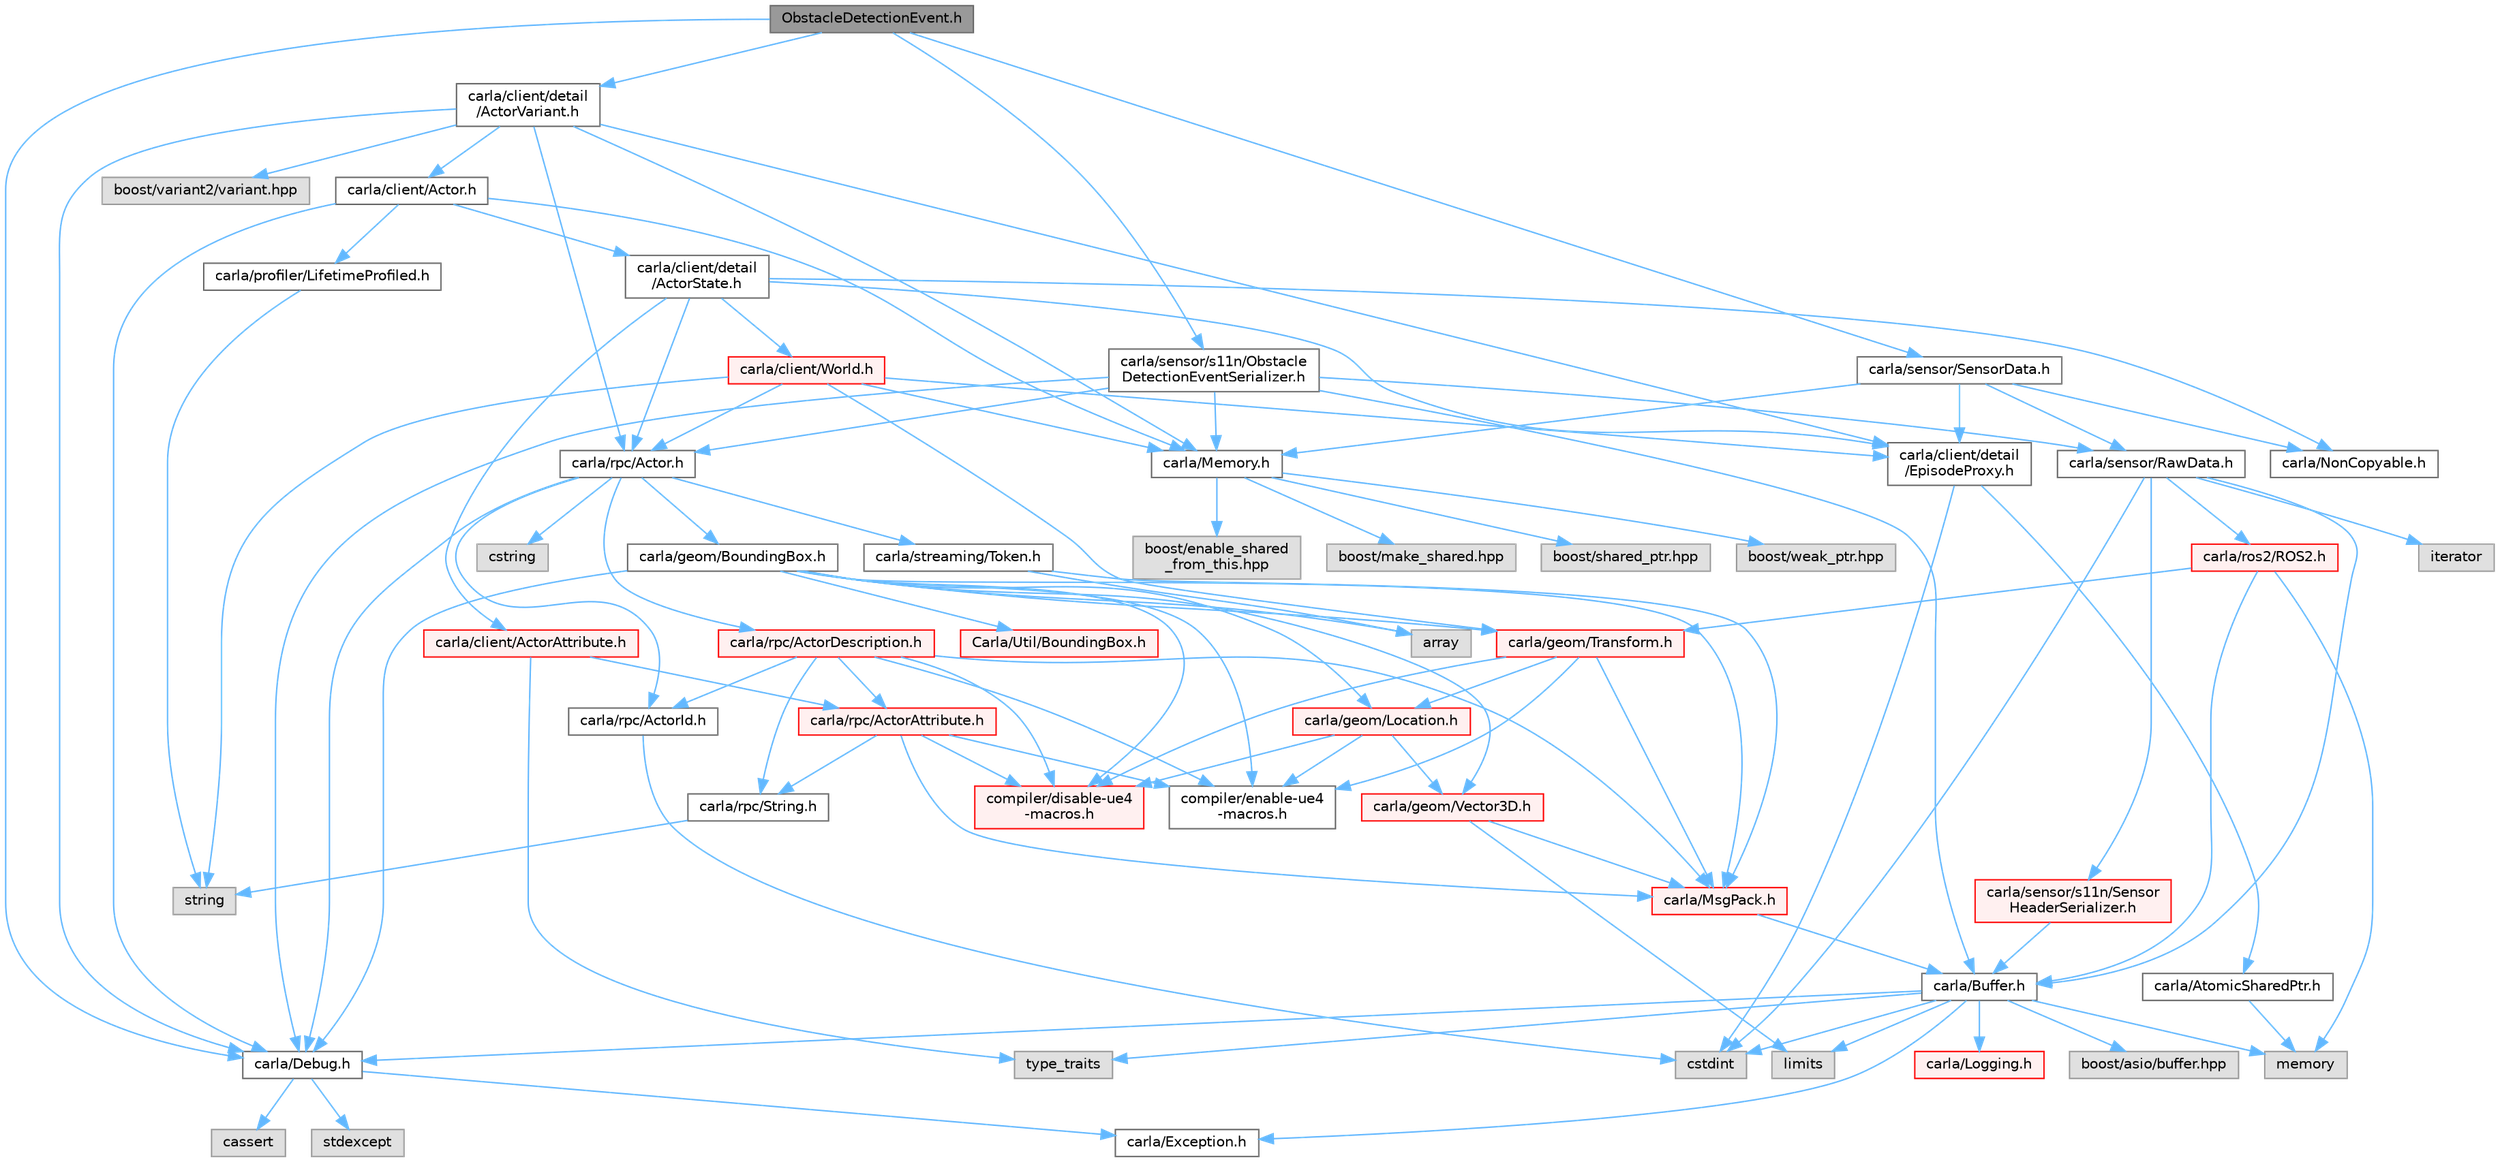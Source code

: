 digraph "ObstacleDetectionEvent.h"
{
 // INTERACTIVE_SVG=YES
 // LATEX_PDF_SIZE
  bgcolor="transparent";
  edge [fontname=Helvetica,fontsize=10,labelfontname=Helvetica,labelfontsize=10];
  node [fontname=Helvetica,fontsize=10,shape=box,height=0.2,width=0.4];
  Node1 [id="Node000001",label="ObstacleDetectionEvent.h",height=0.2,width=0.4,color="gray40", fillcolor="grey60", style="filled", fontcolor="black",tooltip=" "];
  Node1 -> Node2 [id="edge1_Node000001_Node000002",color="steelblue1",style="solid",tooltip=" "];
  Node2 [id="Node000002",label="carla/Debug.h",height=0.2,width=0.4,color="grey40", fillcolor="white", style="filled",URL="$d4/deb/Debug_8h.html",tooltip=" "];
  Node2 -> Node3 [id="edge2_Node000002_Node000003",color="steelblue1",style="solid",tooltip=" "];
  Node3 [id="Node000003",label="carla/Exception.h",height=0.2,width=0.4,color="grey40", fillcolor="white", style="filled",URL="$d8/d8a/Exception_8h.html",tooltip=" "];
  Node2 -> Node4 [id="edge3_Node000002_Node000004",color="steelblue1",style="solid",tooltip=" "];
  Node4 [id="Node000004",label="stdexcept",height=0.2,width=0.4,color="grey60", fillcolor="#E0E0E0", style="filled",tooltip=" "];
  Node2 -> Node5 [id="edge4_Node000002_Node000005",color="steelblue1",style="solid",tooltip=" "];
  Node5 [id="Node000005",label="cassert",height=0.2,width=0.4,color="grey60", fillcolor="#E0E0E0", style="filled",tooltip=" "];
  Node1 -> Node6 [id="edge5_Node000001_Node000006",color="steelblue1",style="solid",tooltip=" "];
  Node6 [id="Node000006",label="carla/client/detail\l/ActorVariant.h",height=0.2,width=0.4,color="grey40", fillcolor="white", style="filled",URL="$d9/d0d/ActorVariant_8h.html",tooltip=" "];
  Node6 -> Node2 [id="edge6_Node000006_Node000002",color="steelblue1",style="solid",tooltip=" "];
  Node6 -> Node7 [id="edge7_Node000006_Node000007",color="steelblue1",style="solid",tooltip=" "];
  Node7 [id="Node000007",label="carla/Memory.h",height=0.2,width=0.4,color="grey40", fillcolor="white", style="filled",URL="$de/d5c/Memory_8h.html",tooltip=" "];
  Node7 -> Node8 [id="edge8_Node000007_Node000008",color="steelblue1",style="solid",tooltip=" "];
  Node8 [id="Node000008",label="boost/enable_shared\l_from_this.hpp",height=0.2,width=0.4,color="grey60", fillcolor="#E0E0E0", style="filled",tooltip=" "];
  Node7 -> Node9 [id="edge9_Node000007_Node000009",color="steelblue1",style="solid",tooltip=" "];
  Node9 [id="Node000009",label="boost/make_shared.hpp",height=0.2,width=0.4,color="grey60", fillcolor="#E0E0E0", style="filled",tooltip=" "];
  Node7 -> Node10 [id="edge10_Node000007_Node000010",color="steelblue1",style="solid",tooltip=" "];
  Node10 [id="Node000010",label="boost/shared_ptr.hpp",height=0.2,width=0.4,color="grey60", fillcolor="#E0E0E0", style="filled",tooltip=" "];
  Node7 -> Node11 [id="edge11_Node000007_Node000011",color="steelblue1",style="solid",tooltip=" "];
  Node11 [id="Node000011",label="boost/weak_ptr.hpp",height=0.2,width=0.4,color="grey60", fillcolor="#E0E0E0", style="filled",tooltip=" "];
  Node6 -> Node12 [id="edge12_Node000006_Node000012",color="steelblue1",style="solid",tooltip=" "];
  Node12 [id="Node000012",label="carla/client/Actor.h",height=0.2,width=0.4,color="grey40", fillcolor="white", style="filled",URL="$da/d48/client_2Actor_8h.html",tooltip=" "];
  Node12 -> Node2 [id="edge13_Node000012_Node000002",color="steelblue1",style="solid",tooltip=" "];
  Node12 -> Node7 [id="edge14_Node000012_Node000007",color="steelblue1",style="solid",tooltip=" "];
  Node12 -> Node13 [id="edge15_Node000012_Node000013",color="steelblue1",style="solid",tooltip=" "];
  Node13 [id="Node000013",label="carla/client/detail\l/ActorState.h",height=0.2,width=0.4,color="grey40", fillcolor="white", style="filled",URL="$d4/d22/client_2detail_2ActorState_8h.html",tooltip=" "];
  Node13 -> Node14 [id="edge16_Node000013_Node000014",color="steelblue1",style="solid",tooltip=" "];
  Node14 [id="Node000014",label="carla/NonCopyable.h",height=0.2,width=0.4,color="grey40", fillcolor="white", style="filled",URL="$d4/dd8/LibCarla_2source_2carla_2NonCopyable_8h.html",tooltip=" "];
  Node13 -> Node15 [id="edge17_Node000013_Node000015",color="steelblue1",style="solid",tooltip=" "];
  Node15 [id="Node000015",label="carla/client/World.h",height=0.2,width=0.4,color="red", fillcolor="#FFF0F0", style="filled",URL="$dd/d5b/World_8h.html",tooltip=" "];
  Node15 -> Node7 [id="edge18_Node000015_Node000007",color="steelblue1",style="solid",tooltip=" "];
  Node15 -> Node20 [id="edge19_Node000015_Node000020",color="steelblue1",style="solid",tooltip=" "];
  Node20 [id="Node000020",label="carla/client/detail\l/EpisodeProxy.h",height=0.2,width=0.4,color="grey40", fillcolor="white", style="filled",URL="$dc/dc2/EpisodeProxy_8h.html",tooltip=" "];
  Node20 -> Node21 [id="edge20_Node000020_Node000021",color="steelblue1",style="solid",tooltip=" "];
  Node21 [id="Node000021",label="carla/AtomicSharedPtr.h",height=0.2,width=0.4,color="grey40", fillcolor="white", style="filled",URL="$df/de2/AtomicSharedPtr_8h.html",tooltip=" "];
  Node21 -> Node22 [id="edge21_Node000021_Node000022",color="steelblue1",style="solid",tooltip=" "];
  Node22 [id="Node000022",label="memory",height=0.2,width=0.4,color="grey60", fillcolor="#E0E0E0", style="filled",tooltip=" "];
  Node20 -> Node23 [id="edge22_Node000020_Node000023",color="steelblue1",style="solid",tooltip=" "];
  Node23 [id="Node000023",label="cstdint",height=0.2,width=0.4,color="grey60", fillcolor="#E0E0E0", style="filled",tooltip=" "];
  Node15 -> Node34 [id="edge23_Node000015_Node000034",color="steelblue1",style="solid",tooltip=" "];
  Node34 [id="Node000034",label="carla/geom/Transform.h",height=0.2,width=0.4,color="red", fillcolor="#FFF0F0", style="filled",URL="$de/d17/geom_2Transform_8h.html",tooltip=" "];
  Node34 -> Node25 [id="edge24_Node000034_Node000025",color="steelblue1",style="solid",tooltip=" "];
  Node25 [id="Node000025",label="carla/MsgPack.h",height=0.2,width=0.4,color="red", fillcolor="#FFF0F0", style="filled",URL="$d9/d6f/MsgPack_8h.html",tooltip=" "];
  Node25 -> Node26 [id="edge25_Node000025_Node000026",color="steelblue1",style="solid",tooltip=" "];
  Node26 [id="Node000026",label="carla/Buffer.h",height=0.2,width=0.4,color="grey40", fillcolor="white", style="filled",URL="$d2/dda/carla_2Buffer_8h.html",tooltip=" "];
  Node26 -> Node2 [id="edge26_Node000026_Node000002",color="steelblue1",style="solid",tooltip=" "];
  Node26 -> Node3 [id="edge27_Node000026_Node000003",color="steelblue1",style="solid",tooltip=" "];
  Node26 -> Node27 [id="edge28_Node000026_Node000027",color="steelblue1",style="solid",tooltip=" "];
  Node27 [id="Node000027",label="carla/Logging.h",height=0.2,width=0.4,color="red", fillcolor="#FFF0F0", style="filled",URL="$de/d87/Logging_8h.html",tooltip=" "];
  Node26 -> Node30 [id="edge29_Node000026_Node000030",color="steelblue1",style="solid",tooltip=" "];
  Node30 [id="Node000030",label="boost/asio/buffer.hpp",height=0.2,width=0.4,color="grey60", fillcolor="#E0E0E0", style="filled",tooltip=" "];
  Node26 -> Node23 [id="edge30_Node000026_Node000023",color="steelblue1",style="solid",tooltip=" "];
  Node26 -> Node31 [id="edge31_Node000026_Node000031",color="steelblue1",style="solid",tooltip=" "];
  Node31 [id="Node000031",label="limits",height=0.2,width=0.4,color="grey60", fillcolor="#E0E0E0", style="filled",tooltip=" "];
  Node26 -> Node22 [id="edge32_Node000026_Node000022",color="steelblue1",style="solid",tooltip=" "];
  Node26 -> Node32 [id="edge33_Node000026_Node000032",color="steelblue1",style="solid",tooltip=" "];
  Node32 [id="Node000032",label="type_traits",height=0.2,width=0.4,color="grey60", fillcolor="#E0E0E0", style="filled",tooltip=" "];
  Node34 -> Node35 [id="edge34_Node000034_Node000035",color="steelblue1",style="solid",tooltip=" "];
  Node35 [id="Node000035",label="carla/geom/Location.h",height=0.2,width=0.4,color="red", fillcolor="#FFF0F0", style="filled",URL="$d9/d8b/geom_2Location_8h.html",tooltip=" "];
  Node35 -> Node36 [id="edge35_Node000035_Node000036",color="steelblue1",style="solid",tooltip=" "];
  Node36 [id="Node000036",label="carla/geom/Vector3D.h",height=0.2,width=0.4,color="red", fillcolor="#FFF0F0", style="filled",URL="$de/d70/geom_2Vector3D_8h.html",tooltip=" "];
  Node36 -> Node25 [id="edge36_Node000036_Node000025",color="steelblue1",style="solid",tooltip=" "];
  Node36 -> Node31 [id="edge37_Node000036_Node000031",color="steelblue1",style="solid",tooltip=" "];
  Node35 -> Node41 [id="edge38_Node000035_Node000041",color="steelblue1",style="solid",tooltip=" "];
  Node41 [id="Node000041",label="compiler/enable-ue4\l-macros.h",height=0.2,width=0.4,color="grey40", fillcolor="white", style="filled",URL="$d9/da2/enable-ue4-macros_8h.html",tooltip=" "];
  Node35 -> Node43 [id="edge39_Node000035_Node000043",color="steelblue1",style="solid",tooltip=" "];
  Node43 [id="Node000043",label="compiler/disable-ue4\l-macros.h",height=0.2,width=0.4,color="red", fillcolor="#FFF0F0", style="filled",URL="$d2/d02/disable-ue4-macros_8h.html",tooltip=" "];
  Node34 -> Node41 [id="edge40_Node000034_Node000041",color="steelblue1",style="solid",tooltip=" "];
  Node34 -> Node43 [id="edge41_Node000034_Node000043",color="steelblue1",style="solid",tooltip=" "];
  Node15 -> Node127 [id="edge42_Node000015_Node000127",color="steelblue1",style="solid",tooltip=" "];
  Node127 [id="Node000127",label="carla/rpc/Actor.h",height=0.2,width=0.4,color="grey40", fillcolor="white", style="filled",URL="$d8/d73/rpc_2Actor_8h.html",tooltip=" "];
  Node127 -> Node2 [id="edge43_Node000127_Node000002",color="steelblue1",style="solid",tooltip=" "];
  Node127 -> Node24 [id="edge44_Node000127_Node000024",color="steelblue1",style="solid",tooltip=" "];
  Node24 [id="Node000024",label="carla/geom/BoundingBox.h",height=0.2,width=0.4,color="grey40", fillcolor="white", style="filled",URL="$d2/dfe/LibCarla_2source_2carla_2geom_2BoundingBox_8h.html",tooltip=" "];
  Node24 -> Node2 [id="edge45_Node000024_Node000002",color="steelblue1",style="solid",tooltip=" "];
  Node24 -> Node25 [id="edge46_Node000024_Node000025",color="steelblue1",style="solid",tooltip=" "];
  Node24 -> Node34 [id="edge47_Node000024_Node000034",color="steelblue1",style="solid",tooltip=" "];
  Node24 -> Node35 [id="edge48_Node000024_Node000035",color="steelblue1",style="solid",tooltip=" "];
  Node24 -> Node36 [id="edge49_Node000024_Node000036",color="steelblue1",style="solid",tooltip=" "];
  Node24 -> Node51 [id="edge50_Node000024_Node000051",color="steelblue1",style="solid",tooltip=" "];
  Node51 [id="Node000051",label="array",height=0.2,width=0.4,color="grey60", fillcolor="#E0E0E0", style="filled",tooltip=" "];
  Node24 -> Node41 [id="edge51_Node000024_Node000041",color="steelblue1",style="solid",tooltip=" "];
  Node24 -> Node52 [id="edge52_Node000024_Node000052",color="steelblue1",style="solid",tooltip=" "];
  Node52 [id="Node000052",label="Carla/Util/BoundingBox.h",height=0.2,width=0.4,color="red", fillcolor="#FFF0F0", style="filled",URL="$d2/d62/Unreal_2CarlaUE4_2Plugins_2Carla_2Source_2Carla_2Util_2BoundingBox_8h.html",tooltip=" "];
  Node24 -> Node43 [id="edge53_Node000024_Node000043",color="steelblue1",style="solid",tooltip=" "];
  Node127 -> Node128 [id="edge54_Node000127_Node000128",color="steelblue1",style="solid",tooltip=" "];
  Node128 [id="Node000128",label="carla/rpc/ActorDescription.h",height=0.2,width=0.4,color="red", fillcolor="#FFF0F0", style="filled",URL="$d9/db9/LibCarla_2source_2carla_2rpc_2ActorDescription_8h.html",tooltip=" "];
  Node128 -> Node25 [id="edge55_Node000128_Node000025",color="steelblue1",style="solid",tooltip=" "];
  Node128 -> Node129 [id="edge56_Node000128_Node000129",color="steelblue1",style="solid",tooltip=" "];
  Node129 [id="Node000129",label="carla/rpc/ActorAttribute.h",height=0.2,width=0.4,color="red", fillcolor="#FFF0F0", style="filled",URL="$d2/dc4/LibCarla_2source_2carla_2rpc_2ActorAttribute_8h.html",tooltip=" "];
  Node129 -> Node25 [id="edge57_Node000129_Node000025",color="steelblue1",style="solid",tooltip=" "];
  Node129 -> Node131 [id="edge58_Node000129_Node000131",color="steelblue1",style="solid",tooltip=" "];
  Node131 [id="Node000131",label="carla/rpc/String.h",height=0.2,width=0.4,color="grey40", fillcolor="white", style="filled",URL="$d3/d80/rpc_2String_8h.html",tooltip=" "];
  Node131 -> Node61 [id="edge59_Node000131_Node000061",color="steelblue1",style="solid",tooltip=" "];
  Node61 [id="Node000061",label="string",height=0.2,width=0.4,color="grey60", fillcolor="#E0E0E0", style="filled",tooltip=" "];
  Node129 -> Node41 [id="edge60_Node000129_Node000041",color="steelblue1",style="solid",tooltip=" "];
  Node129 -> Node43 [id="edge61_Node000129_Node000043",color="steelblue1",style="solid",tooltip=" "];
  Node128 -> Node100 [id="edge62_Node000128_Node000100",color="steelblue1",style="solid",tooltip=" "];
  Node100 [id="Node000100",label="carla/rpc/ActorId.h",height=0.2,width=0.4,color="grey40", fillcolor="white", style="filled",URL="$d3/d89/ActorId_8h.html",tooltip=" "];
  Node100 -> Node23 [id="edge63_Node000100_Node000023",color="steelblue1",style="solid",tooltip=" "];
  Node128 -> Node131 [id="edge64_Node000128_Node000131",color="steelblue1",style="solid",tooltip=" "];
  Node128 -> Node41 [id="edge65_Node000128_Node000041",color="steelblue1",style="solid",tooltip=" "];
  Node128 -> Node43 [id="edge66_Node000128_Node000043",color="steelblue1",style="solid",tooltip=" "];
  Node127 -> Node100 [id="edge67_Node000127_Node000100",color="steelblue1",style="solid",tooltip=" "];
  Node127 -> Node136 [id="edge68_Node000127_Node000136",color="steelblue1",style="solid",tooltip=" "];
  Node136 [id="Node000136",label="carla/streaming/Token.h",height=0.2,width=0.4,color="grey40", fillcolor="white", style="filled",URL="$dc/d33/Token_8h.html",tooltip=" "];
  Node136 -> Node25 [id="edge69_Node000136_Node000025",color="steelblue1",style="solid",tooltip=" "];
  Node136 -> Node51 [id="edge70_Node000136_Node000051",color="steelblue1",style="solid",tooltip=" "];
  Node127 -> Node137 [id="edge71_Node000127_Node000137",color="steelblue1",style="solid",tooltip=" "];
  Node137 [id="Node000137",label="cstring",height=0.2,width=0.4,color="grey60", fillcolor="#E0E0E0", style="filled",tooltip=" "];
  Node15 -> Node61 [id="edge72_Node000015_Node000061",color="steelblue1",style="solid",tooltip=" "];
  Node13 -> Node172 [id="edge73_Node000013_Node000172",color="steelblue1",style="solid",tooltip=" "];
  Node172 [id="Node000172",label="carla/client/ActorAttribute.h",height=0.2,width=0.4,color="red", fillcolor="#FFF0F0", style="filled",URL="$d1/d5d/LibCarla_2source_2carla_2client_2ActorAttribute_8h.html",tooltip=" "];
  Node172 -> Node129 [id="edge74_Node000172_Node000129",color="steelblue1",style="solid",tooltip=" "];
  Node172 -> Node32 [id="edge75_Node000172_Node000032",color="steelblue1",style="solid",tooltip=" "];
  Node13 -> Node20 [id="edge76_Node000013_Node000020",color="steelblue1",style="solid",tooltip=" "];
  Node13 -> Node127 [id="edge77_Node000013_Node000127",color="steelblue1",style="solid",tooltip=" "];
  Node12 -> Node174 [id="edge78_Node000012_Node000174",color="steelblue1",style="solid",tooltip=" "];
  Node174 [id="Node000174",label="carla/profiler/LifetimeProfiled.h",height=0.2,width=0.4,color="grey40", fillcolor="white", style="filled",URL="$d9/dc4/LifetimeProfiled_8h.html",tooltip=" "];
  Node174 -> Node61 [id="edge79_Node000174_Node000061",color="steelblue1",style="solid",tooltip=" "];
  Node6 -> Node20 [id="edge80_Node000006_Node000020",color="steelblue1",style="solid",tooltip=" "];
  Node6 -> Node127 [id="edge81_Node000006_Node000127",color="steelblue1",style="solid",tooltip=" "];
  Node6 -> Node94 [id="edge82_Node000006_Node000094",color="steelblue1",style="solid",tooltip=" "];
  Node94 [id="Node000094",label="boost/variant2/variant.hpp",height=0.2,width=0.4,color="grey60", fillcolor="#E0E0E0", style="filled",tooltip=" "];
  Node1 -> Node116 [id="edge83_Node000001_Node000116",color="steelblue1",style="solid",tooltip=" "];
  Node116 [id="Node000116",label="carla/sensor/SensorData.h",height=0.2,width=0.4,color="grey40", fillcolor="white", style="filled",URL="$d0/d07/SensorData_8h.html",tooltip=" "];
  Node116 -> Node7 [id="edge84_Node000116_Node000007",color="steelblue1",style="solid",tooltip=" "];
  Node116 -> Node14 [id="edge85_Node000116_Node000014",color="steelblue1",style="solid",tooltip=" "];
  Node116 -> Node117 [id="edge86_Node000116_Node000117",color="steelblue1",style="solid",tooltip=" "];
  Node117 [id="Node000117",label="carla/sensor/RawData.h",height=0.2,width=0.4,color="grey40", fillcolor="white", style="filled",URL="$dc/d62/RawData_8h.html",tooltip=" "];
  Node117 -> Node26 [id="edge87_Node000117_Node000026",color="steelblue1",style="solid",tooltip=" "];
  Node117 -> Node118 [id="edge88_Node000117_Node000118",color="steelblue1",style="solid",tooltip=" "];
  Node118 [id="Node000118",label="carla/sensor/s11n/Sensor\lHeaderSerializer.h",height=0.2,width=0.4,color="red", fillcolor="#FFF0F0", style="filled",URL="$dd/da9/SensorHeaderSerializer_8h.html",tooltip=" "];
  Node118 -> Node26 [id="edge89_Node000118_Node000026",color="steelblue1",style="solid",tooltip=" "];
  Node117 -> Node120 [id="edge90_Node000117_Node000120",color="steelblue1",style="solid",tooltip=" "];
  Node120 [id="Node000120",label="carla/ros2/ROS2.h",height=0.2,width=0.4,color="red", fillcolor="#FFF0F0", style="filled",URL="$da/db8/ROS2_8h.html",tooltip=" "];
  Node120 -> Node26 [id="edge91_Node000120_Node000026",color="steelblue1",style="solid",tooltip=" "];
  Node120 -> Node34 [id="edge92_Node000120_Node000034",color="steelblue1",style="solid",tooltip=" "];
  Node120 -> Node22 [id="edge93_Node000120_Node000022",color="steelblue1",style="solid",tooltip=" "];
  Node117 -> Node23 [id="edge94_Node000117_Node000023",color="steelblue1",style="solid",tooltip=" "];
  Node117 -> Node79 [id="edge95_Node000117_Node000079",color="steelblue1",style="solid",tooltip=" "];
  Node79 [id="Node000079",label="iterator",height=0.2,width=0.4,color="grey60", fillcolor="#E0E0E0", style="filled",tooltip=" "];
  Node116 -> Node20 [id="edge96_Node000116_Node000020",color="steelblue1",style="solid",tooltip=" "];
  Node1 -> Node175 [id="edge97_Node000001_Node000175",color="steelblue1",style="solid",tooltip=" "];
  Node175 [id="Node000175",label="carla/sensor/s11n/Obstacle\lDetectionEventSerializer.h",height=0.2,width=0.4,color="grey40", fillcolor="white", style="filled",URL="$d3/d5c/ObstacleDetectionEventSerializer_8h.html",tooltip=" "];
  Node175 -> Node26 [id="edge98_Node000175_Node000026",color="steelblue1",style="solid",tooltip=" "];
  Node175 -> Node2 [id="edge99_Node000175_Node000002",color="steelblue1",style="solid",tooltip=" "];
  Node175 -> Node7 [id="edge100_Node000175_Node000007",color="steelblue1",style="solid",tooltip=" "];
  Node175 -> Node127 [id="edge101_Node000175_Node000127",color="steelblue1",style="solid",tooltip=" "];
  Node175 -> Node117 [id="edge102_Node000175_Node000117",color="steelblue1",style="solid",tooltip=" "];
}

